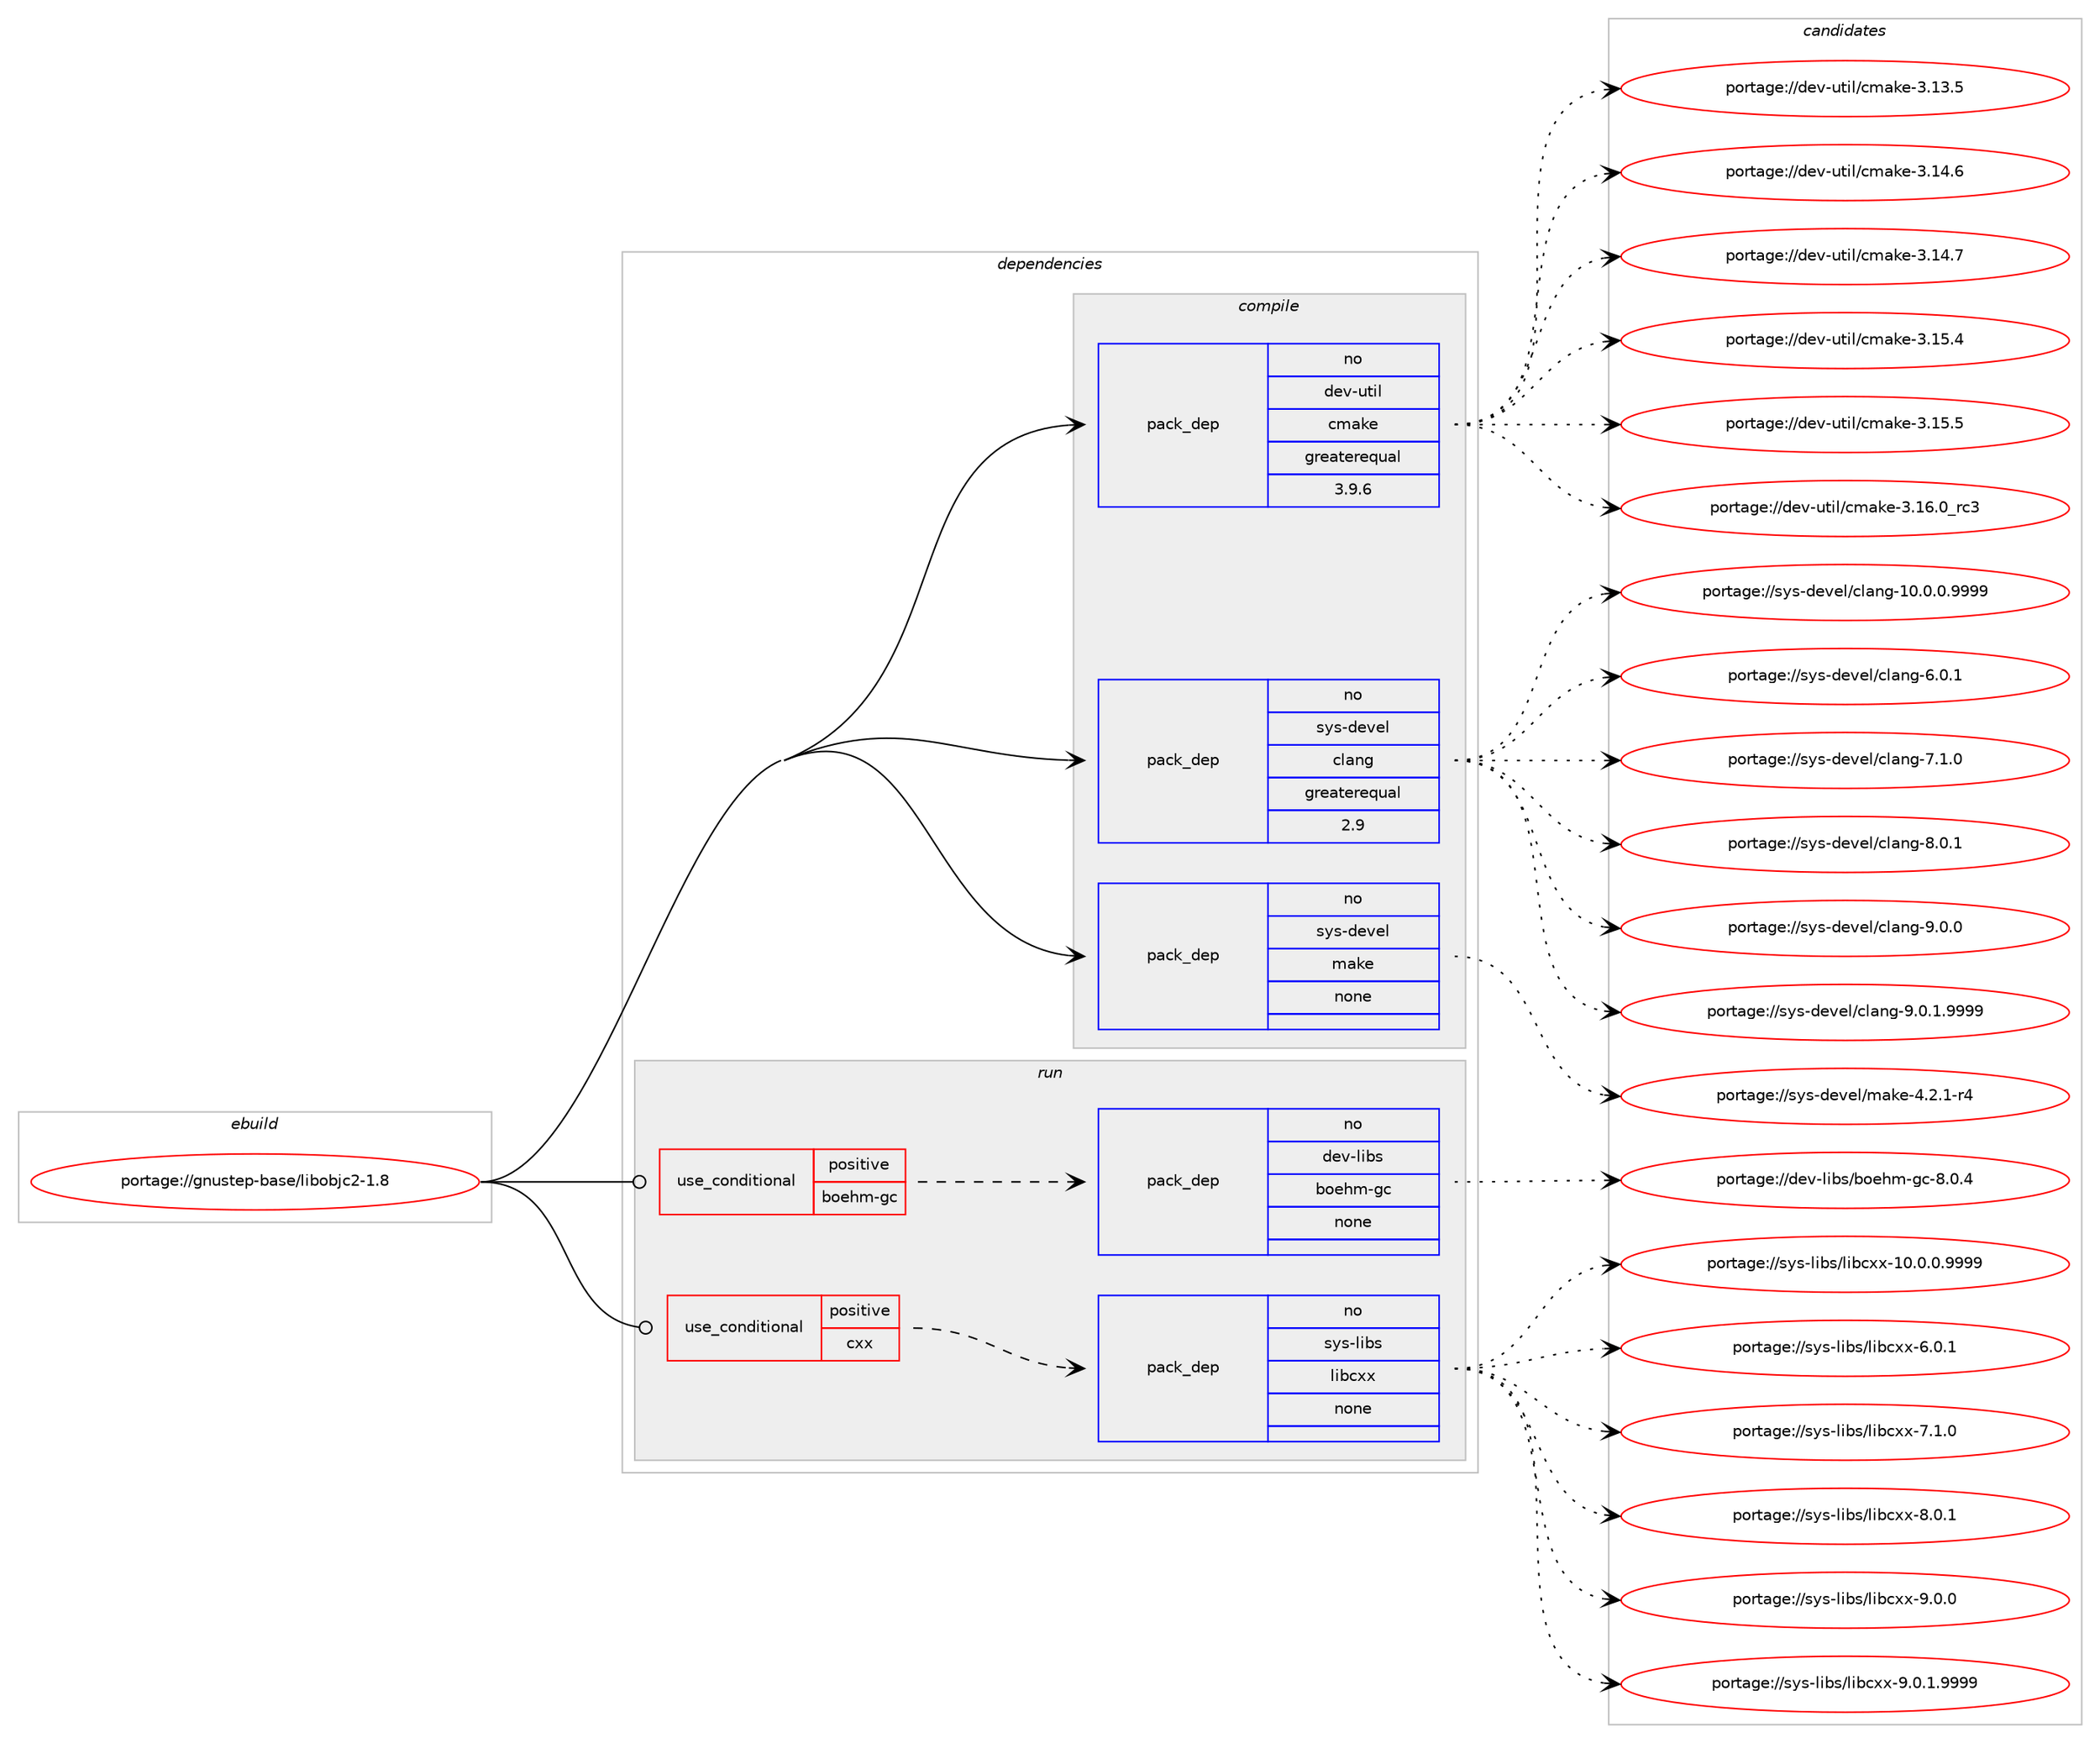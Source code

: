 digraph prolog {

# *************
# Graph options
# *************

newrank=true;
concentrate=true;
compound=true;
graph [rankdir=LR,fontname=Helvetica,fontsize=10,ranksep=1.5];#, ranksep=2.5, nodesep=0.2];
edge  [arrowhead=vee];
node  [fontname=Helvetica,fontsize=10];

# **********
# The ebuild
# **********

subgraph cluster_leftcol {
color=gray;
rank=same;
label=<<i>ebuild</i>>;
id [label="portage://gnustep-base/libobjc2-1.8", color=red, width=4, href="../gnustep-base/libobjc2-1.8.svg"];
}

# ****************
# The dependencies
# ****************

subgraph cluster_midcol {
color=gray;
label=<<i>dependencies</i>>;
subgraph cluster_compile {
fillcolor="#eeeeee";
style=filled;
label=<<i>compile</i>>;
subgraph pack204818 {
dependency283727 [label=<<TABLE BORDER="0" CELLBORDER="1" CELLSPACING="0" CELLPADDING="4" WIDTH="220"><TR><TD ROWSPAN="6" CELLPADDING="30">pack_dep</TD></TR><TR><TD WIDTH="110">no</TD></TR><TR><TD>dev-util</TD></TR><TR><TD>cmake</TD></TR><TR><TD>greaterequal</TD></TR><TR><TD>3.9.6</TD></TR></TABLE>>, shape=none, color=blue];
}
id:e -> dependency283727:w [weight=20,style="solid",arrowhead="vee"];
subgraph pack204819 {
dependency283728 [label=<<TABLE BORDER="0" CELLBORDER="1" CELLSPACING="0" CELLPADDING="4" WIDTH="220"><TR><TD ROWSPAN="6" CELLPADDING="30">pack_dep</TD></TR><TR><TD WIDTH="110">no</TD></TR><TR><TD>sys-devel</TD></TR><TR><TD>clang</TD></TR><TR><TD>greaterequal</TD></TR><TR><TD>2.9</TD></TR></TABLE>>, shape=none, color=blue];
}
id:e -> dependency283728:w [weight=20,style="solid",arrowhead="vee"];
subgraph pack204820 {
dependency283729 [label=<<TABLE BORDER="0" CELLBORDER="1" CELLSPACING="0" CELLPADDING="4" WIDTH="220"><TR><TD ROWSPAN="6" CELLPADDING="30">pack_dep</TD></TR><TR><TD WIDTH="110">no</TD></TR><TR><TD>sys-devel</TD></TR><TR><TD>make</TD></TR><TR><TD>none</TD></TR><TR><TD></TD></TR></TABLE>>, shape=none, color=blue];
}
id:e -> dependency283729:w [weight=20,style="solid",arrowhead="vee"];
}
subgraph cluster_compileandrun {
fillcolor="#eeeeee";
style=filled;
label=<<i>compile and run</i>>;
}
subgraph cluster_run {
fillcolor="#eeeeee";
style=filled;
label=<<i>run</i>>;
subgraph cond74749 {
dependency283730 [label=<<TABLE BORDER="0" CELLBORDER="1" CELLSPACING="0" CELLPADDING="4"><TR><TD ROWSPAN="3" CELLPADDING="10">use_conditional</TD></TR><TR><TD>positive</TD></TR><TR><TD>boehm-gc</TD></TR></TABLE>>, shape=none, color=red];
subgraph pack204821 {
dependency283731 [label=<<TABLE BORDER="0" CELLBORDER="1" CELLSPACING="0" CELLPADDING="4" WIDTH="220"><TR><TD ROWSPAN="6" CELLPADDING="30">pack_dep</TD></TR><TR><TD WIDTH="110">no</TD></TR><TR><TD>dev-libs</TD></TR><TR><TD>boehm-gc</TD></TR><TR><TD>none</TD></TR><TR><TD></TD></TR></TABLE>>, shape=none, color=blue];
}
dependency283730:e -> dependency283731:w [weight=20,style="dashed",arrowhead="vee"];
}
id:e -> dependency283730:w [weight=20,style="solid",arrowhead="odot"];
subgraph cond74750 {
dependency283732 [label=<<TABLE BORDER="0" CELLBORDER="1" CELLSPACING="0" CELLPADDING="4"><TR><TD ROWSPAN="3" CELLPADDING="10">use_conditional</TD></TR><TR><TD>positive</TD></TR><TR><TD>cxx</TD></TR></TABLE>>, shape=none, color=red];
subgraph pack204822 {
dependency283733 [label=<<TABLE BORDER="0" CELLBORDER="1" CELLSPACING="0" CELLPADDING="4" WIDTH="220"><TR><TD ROWSPAN="6" CELLPADDING="30">pack_dep</TD></TR><TR><TD WIDTH="110">no</TD></TR><TR><TD>sys-libs</TD></TR><TR><TD>libcxx</TD></TR><TR><TD>none</TD></TR><TR><TD></TD></TR></TABLE>>, shape=none, color=blue];
}
dependency283732:e -> dependency283733:w [weight=20,style="dashed",arrowhead="vee"];
}
id:e -> dependency283732:w [weight=20,style="solid",arrowhead="odot"];
}
}

# **************
# The candidates
# **************

subgraph cluster_choices {
rank=same;
color=gray;
label=<<i>candidates</i>>;

subgraph choice204818 {
color=black;
nodesep=1;
choiceportage1001011184511711610510847991099710710145514649514653 [label="portage://dev-util/cmake-3.13.5", color=red, width=4,href="../dev-util/cmake-3.13.5.svg"];
choiceportage1001011184511711610510847991099710710145514649524654 [label="portage://dev-util/cmake-3.14.6", color=red, width=4,href="../dev-util/cmake-3.14.6.svg"];
choiceportage1001011184511711610510847991099710710145514649524655 [label="portage://dev-util/cmake-3.14.7", color=red, width=4,href="../dev-util/cmake-3.14.7.svg"];
choiceportage1001011184511711610510847991099710710145514649534652 [label="portage://dev-util/cmake-3.15.4", color=red, width=4,href="../dev-util/cmake-3.15.4.svg"];
choiceportage1001011184511711610510847991099710710145514649534653 [label="portage://dev-util/cmake-3.15.5", color=red, width=4,href="../dev-util/cmake-3.15.5.svg"];
choiceportage1001011184511711610510847991099710710145514649544648951149951 [label="portage://dev-util/cmake-3.16.0_rc3", color=red, width=4,href="../dev-util/cmake-3.16.0_rc3.svg"];
dependency283727:e -> choiceportage1001011184511711610510847991099710710145514649514653:w [style=dotted,weight="100"];
dependency283727:e -> choiceportage1001011184511711610510847991099710710145514649524654:w [style=dotted,weight="100"];
dependency283727:e -> choiceportage1001011184511711610510847991099710710145514649524655:w [style=dotted,weight="100"];
dependency283727:e -> choiceportage1001011184511711610510847991099710710145514649534652:w [style=dotted,weight="100"];
dependency283727:e -> choiceportage1001011184511711610510847991099710710145514649534653:w [style=dotted,weight="100"];
dependency283727:e -> choiceportage1001011184511711610510847991099710710145514649544648951149951:w [style=dotted,weight="100"];
}
subgraph choice204819 {
color=black;
nodesep=1;
choiceportage11512111545100101118101108479910897110103454948464846484657575757 [label="portage://sys-devel/clang-10.0.0.9999", color=red, width=4,href="../sys-devel/clang-10.0.0.9999.svg"];
choiceportage11512111545100101118101108479910897110103455446484649 [label="portage://sys-devel/clang-6.0.1", color=red, width=4,href="../sys-devel/clang-6.0.1.svg"];
choiceportage11512111545100101118101108479910897110103455546494648 [label="portage://sys-devel/clang-7.1.0", color=red, width=4,href="../sys-devel/clang-7.1.0.svg"];
choiceportage11512111545100101118101108479910897110103455646484649 [label="portage://sys-devel/clang-8.0.1", color=red, width=4,href="../sys-devel/clang-8.0.1.svg"];
choiceportage11512111545100101118101108479910897110103455746484648 [label="portage://sys-devel/clang-9.0.0", color=red, width=4,href="../sys-devel/clang-9.0.0.svg"];
choiceportage115121115451001011181011084799108971101034557464846494657575757 [label="portage://sys-devel/clang-9.0.1.9999", color=red, width=4,href="../sys-devel/clang-9.0.1.9999.svg"];
dependency283728:e -> choiceportage11512111545100101118101108479910897110103454948464846484657575757:w [style=dotted,weight="100"];
dependency283728:e -> choiceportage11512111545100101118101108479910897110103455446484649:w [style=dotted,weight="100"];
dependency283728:e -> choiceportage11512111545100101118101108479910897110103455546494648:w [style=dotted,weight="100"];
dependency283728:e -> choiceportage11512111545100101118101108479910897110103455646484649:w [style=dotted,weight="100"];
dependency283728:e -> choiceportage11512111545100101118101108479910897110103455746484648:w [style=dotted,weight="100"];
dependency283728:e -> choiceportage115121115451001011181011084799108971101034557464846494657575757:w [style=dotted,weight="100"];
}
subgraph choice204820 {
color=black;
nodesep=1;
choiceportage1151211154510010111810110847109971071014552465046494511452 [label="portage://sys-devel/make-4.2.1-r4", color=red, width=4,href="../sys-devel/make-4.2.1-r4.svg"];
dependency283729:e -> choiceportage1151211154510010111810110847109971071014552465046494511452:w [style=dotted,weight="100"];
}
subgraph choice204821 {
color=black;
nodesep=1;
choiceportage100101118451081059811547981111011041094510399455646484652 [label="portage://dev-libs/boehm-gc-8.0.4", color=red, width=4,href="../dev-libs/boehm-gc-8.0.4.svg"];
dependency283731:e -> choiceportage100101118451081059811547981111011041094510399455646484652:w [style=dotted,weight="100"];
}
subgraph choice204822 {
color=black;
nodesep=1;
choiceportage1151211154510810598115471081059899120120454948464846484657575757 [label="portage://sys-libs/libcxx-10.0.0.9999", color=red, width=4,href="../sys-libs/libcxx-10.0.0.9999.svg"];
choiceportage1151211154510810598115471081059899120120455446484649 [label="portage://sys-libs/libcxx-6.0.1", color=red, width=4,href="../sys-libs/libcxx-6.0.1.svg"];
choiceportage1151211154510810598115471081059899120120455546494648 [label="portage://sys-libs/libcxx-7.1.0", color=red, width=4,href="../sys-libs/libcxx-7.1.0.svg"];
choiceportage1151211154510810598115471081059899120120455646484649 [label="portage://sys-libs/libcxx-8.0.1", color=red, width=4,href="../sys-libs/libcxx-8.0.1.svg"];
choiceportage1151211154510810598115471081059899120120455746484648 [label="portage://sys-libs/libcxx-9.0.0", color=red, width=4,href="../sys-libs/libcxx-9.0.0.svg"];
choiceportage11512111545108105981154710810598991201204557464846494657575757 [label="portage://sys-libs/libcxx-9.0.1.9999", color=red, width=4,href="../sys-libs/libcxx-9.0.1.9999.svg"];
dependency283733:e -> choiceportage1151211154510810598115471081059899120120454948464846484657575757:w [style=dotted,weight="100"];
dependency283733:e -> choiceportage1151211154510810598115471081059899120120455446484649:w [style=dotted,weight="100"];
dependency283733:e -> choiceportage1151211154510810598115471081059899120120455546494648:w [style=dotted,weight="100"];
dependency283733:e -> choiceportage1151211154510810598115471081059899120120455646484649:w [style=dotted,weight="100"];
dependency283733:e -> choiceportage1151211154510810598115471081059899120120455746484648:w [style=dotted,weight="100"];
dependency283733:e -> choiceportage11512111545108105981154710810598991201204557464846494657575757:w [style=dotted,weight="100"];
}
}

}

